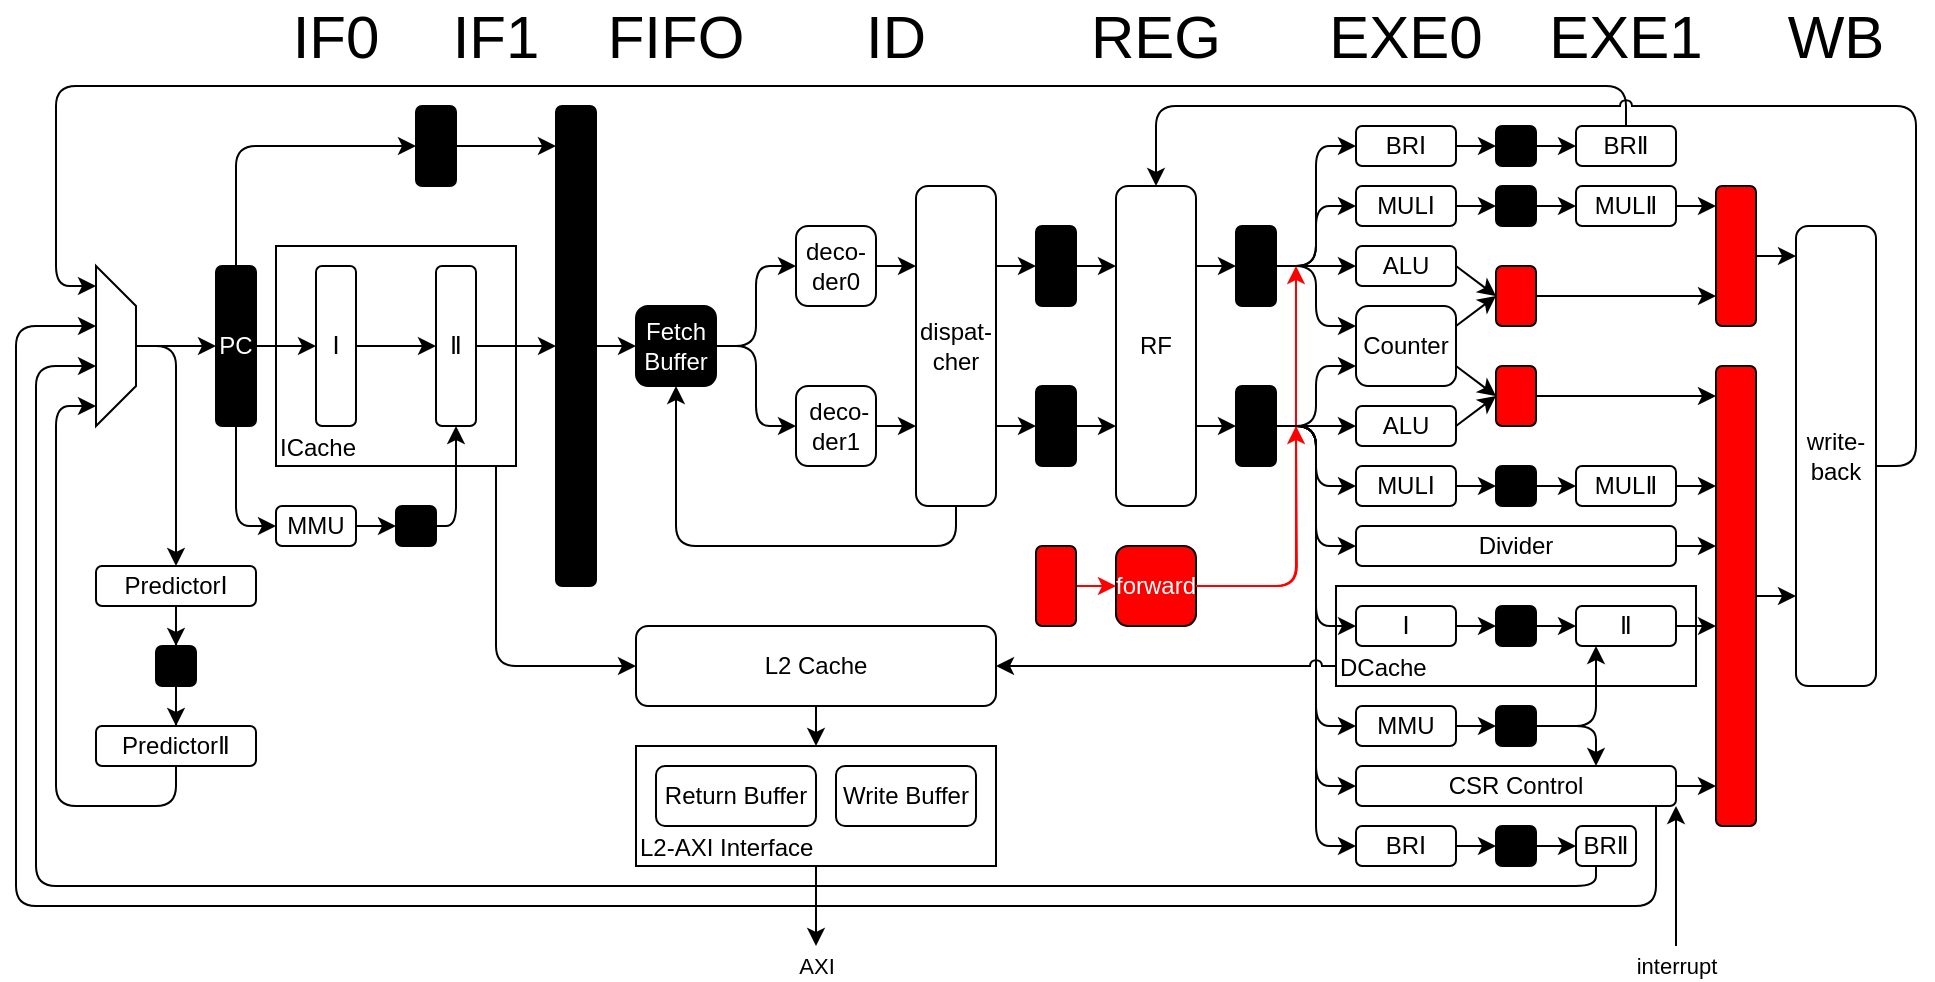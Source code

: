 <mxfile version="21.6.8" type="github">
  <diagram name="第 1 页" id="ULntmJ6luGdge8_btmcy">
    <mxGraphModel dx="928" dy="629" grid="1" gridSize="10" guides="0" tooltips="1" connect="1" arrows="1" fold="1" page="1" pageScale="1" pageWidth="1920" pageHeight="1200" math="0" shadow="0">
      <root>
        <mxCell id="0" />
        <mxCell id="1" parent="0" />
        <mxCell id="0Cq3oTAjbcM4r4e-5C2h-159" style="edgeStyle=orthogonalEdgeStyle;rounded=1;orthogonalLoop=1;jettySize=auto;html=1;" parent="1" source="0Cq3oTAjbcM4r4e-5C2h-2" target="0Cq3oTAjbcM4r4e-5C2h-145" edge="1">
          <mxGeometry relative="1" as="geometry">
            <Array as="points">
              <mxPoint x="460" y="480" />
            </Array>
          </mxGeometry>
        </mxCell>
        <mxCell id="_3nrdTTcNh43LgGqtyHo-53" style="edgeStyle=orthogonalEdgeStyle;rounded=1;orthogonalLoop=1;jettySize=auto;html=1;exitX=0.5;exitY=1;exitDx=0;exitDy=0;" parent="1" source="0Cq3oTAjbcM4r4e-5C2h-2" target="0Cq3oTAjbcM4r4e-5C2h-153" edge="1">
          <mxGeometry relative="1" as="geometry">
            <Array as="points">
              <mxPoint x="460" y="670" />
            </Array>
          </mxGeometry>
        </mxCell>
        <mxCell id="0Cq3oTAjbcM4r4e-5C2h-2" value="PC" style="rounded=1;whiteSpace=wrap;html=1;fillColor=#000000;fontColor=#FFFFFF;direction=east;glass=0;shadow=0;" parent="1" vertex="1">
          <mxGeometry x="450" y="540" width="20" height="80" as="geometry" />
        </mxCell>
        <mxCell id="0Cq3oTAjbcM4r4e-5C2h-5" value="ICache" style="rounded=0;whiteSpace=wrap;html=1;fillColor=none;fontColor=default;labelBackgroundColor=none;labelPosition=center;verticalLabelPosition=middle;align=left;verticalAlign=bottom;" parent="1" vertex="1">
          <mxGeometry x="480" y="530" width="120" height="110" as="geometry" />
        </mxCell>
        <mxCell id="0Cq3oTAjbcM4r4e-5C2h-20" value="" style="edgeStyle=orthogonalEdgeStyle;rounded=1;orthogonalLoop=1;jettySize=auto;html=1;" parent="1" source="0Cq3oTAjbcM4r4e-5C2h-17" target="0Cq3oTAjbcM4r4e-5C2h-19" edge="1">
          <mxGeometry relative="1" as="geometry" />
        </mxCell>
        <mxCell id="0Cq3oTAjbcM4r4e-5C2h-17" value="Ⅰ" style="whiteSpace=wrap;html=1;fillColor=default;fontColor=default;rounded=1;" parent="1" vertex="1">
          <mxGeometry x="500" y="540" width="20" height="80" as="geometry" />
        </mxCell>
        <mxCell id="0Cq3oTAjbcM4r4e-5C2h-23" value="" style="edgeStyle=orthogonalEdgeStyle;rounded=1;orthogonalLoop=1;jettySize=auto;html=1;" parent="1" source="0Cq3oTAjbcM4r4e-5C2h-19" target="0Cq3oTAjbcM4r4e-5C2h-22" edge="1">
          <mxGeometry relative="1" as="geometry" />
        </mxCell>
        <mxCell id="0Cq3oTAjbcM4r4e-5C2h-19" value="Ⅱ" style="whiteSpace=wrap;html=1;fillColor=default;fontColor=default;rounded=1;" parent="1" vertex="1">
          <mxGeometry x="560" y="540" width="20" height="80" as="geometry" />
        </mxCell>
        <mxCell id="0Cq3oTAjbcM4r4e-5C2h-25" value="" style="edgeStyle=orthogonalEdgeStyle;rounded=1;orthogonalLoop=1;jettySize=auto;html=1;" parent="1" source="0Cq3oTAjbcM4r4e-5C2h-22" target="0Cq3oTAjbcM4r4e-5C2h-24" edge="1">
          <mxGeometry relative="1" as="geometry" />
        </mxCell>
        <mxCell id="0Cq3oTAjbcM4r4e-5C2h-22" value="" style="whiteSpace=wrap;html=1;fillColor=#000000;fontColor=default;rounded=1;" parent="1" vertex="1">
          <mxGeometry x="620" y="460" width="20" height="240" as="geometry" />
        </mxCell>
        <mxCell id="0Cq3oTAjbcM4r4e-5C2h-32" style="edgeStyle=orthogonalEdgeStyle;rounded=1;orthogonalLoop=1;jettySize=auto;html=1;exitX=1;exitY=0.5;exitDx=0;exitDy=0;entryX=0;entryY=0.5;entryDx=0;entryDy=0;" parent="1" source="0Cq3oTAjbcM4r4e-5C2h-24" target="0Cq3oTAjbcM4r4e-5C2h-30" edge="1">
          <mxGeometry relative="1" as="geometry" />
        </mxCell>
        <mxCell id="0Cq3oTAjbcM4r4e-5C2h-33" style="edgeStyle=orthogonalEdgeStyle;rounded=1;orthogonalLoop=1;jettySize=auto;html=1;exitX=1;exitY=0.5;exitDx=0;exitDy=0;entryX=0;entryY=0.5;entryDx=0;entryDy=0;" parent="1" source="0Cq3oTAjbcM4r4e-5C2h-24" target="0Cq3oTAjbcM4r4e-5C2h-31" edge="1">
          <mxGeometry relative="1" as="geometry" />
        </mxCell>
        <mxCell id="0Cq3oTAjbcM4r4e-5C2h-24" value="Fetch&lt;br&gt;Buffer" style="whiteSpace=wrap;html=1;fillColor=#000000;rounded=1;fontColor=#FFFFFF;" parent="1" vertex="1">
          <mxGeometry x="660" y="560" width="40" height="40" as="geometry" />
        </mxCell>
        <mxCell id="0Cq3oTAjbcM4r4e-5C2h-41" value="" style="edgeStyle=orthogonalEdgeStyle;rounded=1;orthogonalLoop=1;jettySize=auto;html=1;entryX=0;entryY=0.25;entryDx=0;entryDy=0;" parent="1" source="0Cq3oTAjbcM4r4e-5C2h-30" target="0Cq3oTAjbcM4r4e-5C2h-35" edge="1">
          <mxGeometry relative="1" as="geometry" />
        </mxCell>
        <mxCell id="0Cq3oTAjbcM4r4e-5C2h-30" value="deco-&lt;br&gt;der0" style="rounded=1;whiteSpace=wrap;html=1;" parent="1" vertex="1">
          <mxGeometry x="740" y="520" width="40" height="40" as="geometry" />
        </mxCell>
        <mxCell id="0Cq3oTAjbcM4r4e-5C2h-42" style="edgeStyle=orthogonalEdgeStyle;rounded=1;orthogonalLoop=1;jettySize=auto;html=1;entryX=0;entryY=0.75;entryDx=0;entryDy=0;" parent="1" source="0Cq3oTAjbcM4r4e-5C2h-31" target="0Cq3oTAjbcM4r4e-5C2h-35" edge="1">
          <mxGeometry relative="1" as="geometry" />
        </mxCell>
        <mxCell id="0Cq3oTAjbcM4r4e-5C2h-31" value="&amp;nbsp;deco-&lt;br&gt;der1" style="rounded=1;whiteSpace=wrap;html=1;" parent="1" vertex="1">
          <mxGeometry x="740" y="600" width="40" height="40" as="geometry" />
        </mxCell>
        <mxCell id="0Cq3oTAjbcM4r4e-5C2h-51" style="edgeStyle=orthogonalEdgeStyle;rounded=1;orthogonalLoop=1;jettySize=auto;html=1;exitX=1;exitY=0.25;exitDx=0;exitDy=0;" parent="1" source="0Cq3oTAjbcM4r4e-5C2h-35" target="0Cq3oTAjbcM4r4e-5C2h-50" edge="1">
          <mxGeometry relative="1" as="geometry" />
        </mxCell>
        <mxCell id="0Cq3oTAjbcM4r4e-5C2h-53" style="edgeStyle=orthogonalEdgeStyle;rounded=1;orthogonalLoop=1;jettySize=auto;html=1;exitX=1;exitY=0.75;exitDx=0;exitDy=0;" parent="1" source="0Cq3oTAjbcM4r4e-5C2h-35" target="0Cq3oTAjbcM4r4e-5C2h-52" edge="1">
          <mxGeometry relative="1" as="geometry" />
        </mxCell>
        <mxCell id="0Cq3oTAjbcM4r4e-5C2h-182" style="edgeStyle=orthogonalEdgeStyle;rounded=1;orthogonalLoop=1;jettySize=auto;html=1;exitX=0.5;exitY=1;exitDx=0;exitDy=0;entryX=0.5;entryY=1;entryDx=0;entryDy=0;" parent="1" source="0Cq3oTAjbcM4r4e-5C2h-35" target="0Cq3oTAjbcM4r4e-5C2h-24" edge="1">
          <mxGeometry relative="1" as="geometry" />
        </mxCell>
        <mxCell id="0Cq3oTAjbcM4r4e-5C2h-35" value="dispat-&lt;br&gt;cher" style="whiteSpace=wrap;html=1;rounded=1;labelPosition=center;verticalLabelPosition=middle;align=center;verticalAlign=middle;" parent="1" vertex="1">
          <mxGeometry x="800" y="500" width="40" height="160" as="geometry" />
        </mxCell>
        <mxCell id="0Cq3oTAjbcM4r4e-5C2h-55" style="edgeStyle=orthogonalEdgeStyle;rounded=1;orthogonalLoop=1;jettySize=auto;html=1;exitX=1;exitY=0.5;exitDx=0;exitDy=0;entryX=0;entryY=0.25;entryDx=0;entryDy=0;" parent="1" source="0Cq3oTAjbcM4r4e-5C2h-50" target="0Cq3oTAjbcM4r4e-5C2h-54" edge="1">
          <mxGeometry relative="1" as="geometry" />
        </mxCell>
        <mxCell id="0Cq3oTAjbcM4r4e-5C2h-50" value="" style="whiteSpace=wrap;html=1;fillColor=#000000;fontColor=default;rounded=1;" parent="1" vertex="1">
          <mxGeometry x="860" y="520" width="20" height="40" as="geometry" />
        </mxCell>
        <mxCell id="0Cq3oTAjbcM4r4e-5C2h-56" style="edgeStyle=orthogonalEdgeStyle;rounded=1;orthogonalLoop=1;jettySize=auto;html=1;exitX=1;exitY=0.5;exitDx=0;exitDy=0;entryX=0;entryY=0.75;entryDx=0;entryDy=0;" parent="1" source="0Cq3oTAjbcM4r4e-5C2h-52" target="0Cq3oTAjbcM4r4e-5C2h-54" edge="1">
          <mxGeometry relative="1" as="geometry" />
        </mxCell>
        <mxCell id="0Cq3oTAjbcM4r4e-5C2h-52" value="" style="whiteSpace=wrap;html=1;fillColor=#000000;fontColor=default;rounded=1;" parent="1" vertex="1">
          <mxGeometry x="860" y="600" width="20" height="40" as="geometry" />
        </mxCell>
        <mxCell id="0Cq3oTAjbcM4r4e-5C2h-60" style="edgeStyle=orthogonalEdgeStyle;rounded=1;orthogonalLoop=1;jettySize=auto;html=1;exitX=1;exitY=0.75;exitDx=0;exitDy=0;" parent="1" source="0Cq3oTAjbcM4r4e-5C2h-54" target="0Cq3oTAjbcM4r4e-5C2h-59" edge="1">
          <mxGeometry relative="1" as="geometry">
            <Array as="points">
              <mxPoint x="960" y="620" />
              <mxPoint x="960" y="620" />
            </Array>
          </mxGeometry>
        </mxCell>
        <mxCell id="0Cq3oTAjbcM4r4e-5C2h-61" style="edgeStyle=orthogonalEdgeStyle;rounded=1;orthogonalLoop=1;jettySize=auto;html=1;exitX=1;exitY=0.25;exitDx=0;exitDy=0;" parent="1" source="0Cq3oTAjbcM4r4e-5C2h-54" target="0Cq3oTAjbcM4r4e-5C2h-58" edge="1">
          <mxGeometry relative="1" as="geometry">
            <Array as="points">
              <mxPoint x="970" y="540" />
              <mxPoint x="970" y="540" />
            </Array>
          </mxGeometry>
        </mxCell>
        <mxCell id="0Cq3oTAjbcM4r4e-5C2h-54" value="RF" style="rounded=1;whiteSpace=wrap;html=1;" parent="1" vertex="1">
          <mxGeometry x="900" y="500" width="40" height="160" as="geometry" />
        </mxCell>
        <mxCell id="0Cq3oTAjbcM4r4e-5C2h-63" style="edgeStyle=orthogonalEdgeStyle;rounded=1;orthogonalLoop=1;jettySize=auto;html=1;exitX=1;exitY=0.5;exitDx=0;exitDy=0;entryX=0;entryY=0.5;entryDx=0;entryDy=0;" parent="1" source="0Cq3oTAjbcM4r4e-5C2h-58" target="0Cq3oTAjbcM4r4e-5C2h-62" edge="1">
          <mxGeometry relative="1" as="geometry" />
        </mxCell>
        <mxCell id="0Cq3oTAjbcM4r4e-5C2h-65" style="edgeStyle=orthogonalEdgeStyle;rounded=1;orthogonalLoop=1;jettySize=auto;html=1;exitX=1;exitY=0.5;exitDx=0;exitDy=0;entryX=0;entryY=0.5;entryDx=0;entryDy=0;" parent="1" source="0Cq3oTAjbcM4r4e-5C2h-58" target="0Cq3oTAjbcM4r4e-5C2h-64" edge="1">
          <mxGeometry relative="1" as="geometry">
            <Array as="points">
              <mxPoint x="1000" y="540" />
              <mxPoint x="1000" y="480" />
            </Array>
          </mxGeometry>
        </mxCell>
        <mxCell id="0Cq3oTAjbcM4r4e-5C2h-71" style="edgeStyle=orthogonalEdgeStyle;rounded=1;orthogonalLoop=1;jettySize=auto;html=1;exitX=1;exitY=0.5;exitDx=0;exitDy=0;" parent="1" source="0Cq3oTAjbcM4r4e-5C2h-58" target="0Cq3oTAjbcM4r4e-5C2h-212" edge="1">
          <mxGeometry relative="1" as="geometry">
            <mxPoint x="1040" y="510" as="targetPoint" />
            <Array as="points">
              <mxPoint x="1000" y="540" />
              <mxPoint x="1000" y="510" />
            </Array>
          </mxGeometry>
        </mxCell>
        <mxCell id="0Cq3oTAjbcM4r4e-5C2h-114" style="edgeStyle=orthogonalEdgeStyle;rounded=1;orthogonalLoop=1;jettySize=auto;html=1;exitX=1;exitY=0.5;exitDx=0;exitDy=0;entryX=0;entryY=0.25;entryDx=0;entryDy=0;" parent="1" source="0Cq3oTAjbcM4r4e-5C2h-58" target="0Cq3oTAjbcM4r4e-5C2h-113" edge="1">
          <mxGeometry relative="1" as="geometry">
            <mxPoint x="1040.0" y="535" as="targetPoint" />
            <Array as="points">
              <mxPoint x="1000" y="540" />
              <mxPoint x="1000" y="570" />
            </Array>
          </mxGeometry>
        </mxCell>
        <mxCell id="0Cq3oTAjbcM4r4e-5C2h-58" value="" style="whiteSpace=wrap;html=1;fillColor=#000000;fontColor=default;rounded=1;" parent="1" vertex="1">
          <mxGeometry x="960" y="520" width="20" height="40" as="geometry" />
        </mxCell>
        <mxCell id="0Cq3oTAjbcM4r4e-5C2h-98" style="edgeStyle=orthogonalEdgeStyle;rounded=1;orthogonalLoop=1;jettySize=auto;html=1;exitX=1;exitY=0.5;exitDx=0;exitDy=0;entryX=0;entryY=0.5;entryDx=0;entryDy=0;" parent="1" source="0Cq3oTAjbcM4r4e-5C2h-59" target="0Cq3oTAjbcM4r4e-5C2h-96" edge="1">
          <mxGeometry relative="1" as="geometry" />
        </mxCell>
        <mxCell id="0Cq3oTAjbcM4r4e-5C2h-99" style="edgeStyle=orthogonalEdgeStyle;rounded=1;orthogonalLoop=1;jettySize=auto;html=1;exitX=1;exitY=0.5;exitDx=0;exitDy=0;entryX=0;entryY=0.5;entryDx=0;entryDy=0;" parent="1" source="0Cq3oTAjbcM4r4e-5C2h-59" target="0Cq3oTAjbcM4r4e-5C2h-92" edge="1">
          <mxGeometry relative="1" as="geometry">
            <Array as="points">
              <mxPoint x="1000" y="620" />
              <mxPoint x="1000" y="650" />
            </Array>
          </mxGeometry>
        </mxCell>
        <mxCell id="0Cq3oTAjbcM4r4e-5C2h-100" style="edgeStyle=orthogonalEdgeStyle;rounded=1;orthogonalLoop=1;jettySize=auto;html=1;exitX=1;exitY=0.5;exitDx=0;exitDy=0;entryX=0;entryY=0.5;entryDx=0;entryDy=0;" parent="1" source="0Cq3oTAjbcM4r4e-5C2h-59" target="0Cq3oTAjbcM4r4e-5C2h-93" edge="1">
          <mxGeometry relative="1" as="geometry">
            <Array as="points">
              <mxPoint x="1000" y="620" />
              <mxPoint x="1000" y="680" />
            </Array>
          </mxGeometry>
        </mxCell>
        <mxCell id="0Cq3oTAjbcM4r4e-5C2h-115" style="edgeStyle=orthogonalEdgeStyle;rounded=1;orthogonalLoop=1;jettySize=auto;html=1;exitX=1;exitY=0.5;exitDx=0;exitDy=0;entryX=0;entryY=0.75;entryDx=0;entryDy=0;" parent="1" source="0Cq3oTAjbcM4r4e-5C2h-59" target="0Cq3oTAjbcM4r4e-5C2h-113" edge="1">
          <mxGeometry relative="1" as="geometry">
            <Array as="points">
              <mxPoint x="1000" y="620" />
              <mxPoint x="1000" y="590" />
            </Array>
          </mxGeometry>
        </mxCell>
        <mxCell id="0Cq3oTAjbcM4r4e-5C2h-130" style="edgeStyle=orthogonalEdgeStyle;rounded=1;orthogonalLoop=1;jettySize=auto;html=1;exitX=1;exitY=0.5;exitDx=0;exitDy=0;entryX=0;entryY=0.5;entryDx=0;entryDy=0;" parent="1" source="0Cq3oTAjbcM4r4e-5C2h-59" target="0Cq3oTAjbcM4r4e-5C2h-86" edge="1">
          <mxGeometry relative="1" as="geometry">
            <Array as="points">
              <mxPoint x="1000" y="620" />
              <mxPoint x="1000" y="830" />
            </Array>
          </mxGeometry>
        </mxCell>
        <mxCell id="_3nrdTTcNh43LgGqtyHo-17" style="edgeStyle=orthogonalEdgeStyle;rounded=1;orthogonalLoop=1;jettySize=auto;html=1;exitX=1;exitY=0.5;exitDx=0;exitDy=0;" parent="1" source="0Cq3oTAjbcM4r4e-5C2h-59" target="0Cq3oTAjbcM4r4e-5C2h-131" edge="1">
          <mxGeometry relative="1" as="geometry">
            <mxPoint x="1090" y="750" as="targetPoint" />
            <Array as="points">
              <mxPoint x="1000" y="620" />
              <mxPoint x="1000" y="770" />
            </Array>
          </mxGeometry>
        </mxCell>
        <mxCell id="_3nrdTTcNh43LgGqtyHo-51" style="edgeStyle=orthogonalEdgeStyle;rounded=1;orthogonalLoop=1;jettySize=auto;html=1;exitX=1;exitY=0.5;exitDx=0;exitDy=0;" parent="1" source="0Cq3oTAjbcM4r4e-5C2h-59" target="0Cq3oTAjbcM4r4e-5C2h-160" edge="1">
          <mxGeometry relative="1" as="geometry">
            <Array as="points">
              <mxPoint x="1000" y="620" />
              <mxPoint x="1000" y="720" />
            </Array>
            <mxPoint x="1090" y="720.029" as="targetPoint" />
          </mxGeometry>
        </mxCell>
        <mxCell id="0Cq3oTAjbcM4r4e-5C2h-59" value="" style="whiteSpace=wrap;html=1;fillColor=#000000;fontColor=default;rounded=1;" parent="1" vertex="1">
          <mxGeometry x="960" y="600" width="20" height="40" as="geometry" />
        </mxCell>
        <mxCell id="0Cq3oTAjbcM4r4e-5C2h-190" style="rounded=1;orthogonalLoop=1;jettySize=auto;html=1;exitX=1;exitY=0.5;exitDx=0;exitDy=0;entryX=0;entryY=0.5;entryDx=0;entryDy=0;" parent="1" source="0Cq3oTAjbcM4r4e-5C2h-62" target="0Cq3oTAjbcM4r4e-5C2h-66" edge="1">
          <mxGeometry relative="1" as="geometry" />
        </mxCell>
        <mxCell id="0Cq3oTAjbcM4r4e-5C2h-62" value="ALU" style="rounded=1;whiteSpace=wrap;html=1;" parent="1" vertex="1">
          <mxGeometry x="1020" y="530" width="50" height="20" as="geometry" />
        </mxCell>
        <mxCell id="0Cq3oTAjbcM4r4e-5C2h-69" style="edgeStyle=orthogonalEdgeStyle;rounded=1;orthogonalLoop=1;jettySize=auto;html=1;exitX=1;exitY=0.5;exitDx=0;exitDy=0;" parent="1" source="0Cq3oTAjbcM4r4e-5C2h-64" target="0Cq3oTAjbcM4r4e-5C2h-68" edge="1">
          <mxGeometry relative="1" as="geometry" />
        </mxCell>
        <mxCell id="0Cq3oTAjbcM4r4e-5C2h-64" value="BRⅠ" style="rounded=1;whiteSpace=wrap;html=1;" parent="1" vertex="1">
          <mxGeometry x="1020" y="470" width="50" height="20" as="geometry" />
        </mxCell>
        <mxCell id="0Cq3oTAjbcM4r4e-5C2h-66" value="" style="whiteSpace=wrap;html=1;fillColor=#FF0000;fontColor=default;rounded=1;" parent="1" vertex="1">
          <mxGeometry x="1090" y="540" width="20" height="30" as="geometry" />
        </mxCell>
        <mxCell id="0Cq3oTAjbcM4r4e-5C2h-74" style="edgeStyle=orthogonalEdgeStyle;rounded=1;orthogonalLoop=1;jettySize=auto;html=1;exitX=1;exitY=0.5;exitDx=0;exitDy=0;" parent="1" source="0Cq3oTAjbcM4r4e-5C2h-68" target="0Cq3oTAjbcM4r4e-5C2h-73" edge="1">
          <mxGeometry relative="1" as="geometry" />
        </mxCell>
        <mxCell id="0Cq3oTAjbcM4r4e-5C2h-68" value="" style="whiteSpace=wrap;html=1;fillColor=#000000;fontColor=default;rounded=1;" parent="1" vertex="1">
          <mxGeometry x="1090" y="470" width="20" height="20" as="geometry" />
        </mxCell>
        <mxCell id="0Cq3oTAjbcM4r4e-5C2h-78" style="edgeStyle=orthogonalEdgeStyle;rounded=1;orthogonalLoop=1;jettySize=auto;html=1;" parent="1" source="0Cq3oTAjbcM4r4e-5C2h-73" edge="1">
          <mxGeometry relative="1" as="geometry">
            <mxPoint x="390" y="550" as="targetPoint" />
            <Array as="points">
              <mxPoint x="1155" y="450" />
              <mxPoint x="370" y="450" />
              <mxPoint x="370" y="550" />
            </Array>
          </mxGeometry>
        </mxCell>
        <mxCell id="0Cq3oTAjbcM4r4e-5C2h-73" value="BRⅡ" style="rounded=1;whiteSpace=wrap;html=1;" parent="1" vertex="1">
          <mxGeometry x="1130" y="470" width="50" height="20" as="geometry" />
        </mxCell>
        <mxCell id="mdaytTOa5BfeAPJhZaai-5" style="edgeStyle=orthogonalEdgeStyle;rounded=1;orthogonalLoop=1;jettySize=auto;html=1;exitX=1;exitY=0.5;exitDx=0;exitDy=0;" edge="1" parent="1" source="0Cq3oTAjbcM4r4e-5C2h-81" target="0Cq3oTAjbcM4r4e-5C2h-168">
          <mxGeometry relative="1" as="geometry">
            <Array as="points">
              <mxPoint x="1240" y="535" />
              <mxPoint x="1240" y="535" />
            </Array>
          </mxGeometry>
        </mxCell>
        <mxCell id="0Cq3oTAjbcM4r4e-5C2h-81" value="" style="whiteSpace=wrap;html=1;fillColor=#FF0000;fontColor=default;rounded=1;" parent="1" vertex="1">
          <mxGeometry x="1200" y="500" width="20" height="70" as="geometry" />
        </mxCell>
        <mxCell id="0Cq3oTAjbcM4r4e-5C2h-85" style="edgeStyle=orthogonalEdgeStyle;rounded=1;orthogonalLoop=1;jettySize=auto;html=1;exitX=1;exitY=0.5;exitDx=0;exitDy=0;" parent="1" source="0Cq3oTAjbcM4r4e-5C2h-86" target="0Cq3oTAjbcM4r4e-5C2h-88" edge="1">
          <mxGeometry relative="1" as="geometry" />
        </mxCell>
        <mxCell id="0Cq3oTAjbcM4r4e-5C2h-86" value="BRⅠ" style="rounded=1;whiteSpace=wrap;html=1;" parent="1" vertex="1">
          <mxGeometry x="1020" y="820" width="50" height="20" as="geometry" />
        </mxCell>
        <mxCell id="0Cq3oTAjbcM4r4e-5C2h-87" style="edgeStyle=orthogonalEdgeStyle;rounded=1;orthogonalLoop=1;jettySize=auto;html=1;exitX=1;exitY=0.5;exitDx=0;exitDy=0;" parent="1" source="0Cq3oTAjbcM4r4e-5C2h-88" target="0Cq3oTAjbcM4r4e-5C2h-89" edge="1">
          <mxGeometry relative="1" as="geometry" />
        </mxCell>
        <mxCell id="0Cq3oTAjbcM4r4e-5C2h-88" value="" style="whiteSpace=wrap;html=1;fillColor=#000000;fontColor=default;rounded=1;" parent="1" vertex="1">
          <mxGeometry x="1090" y="820" width="20" height="20" as="geometry" />
        </mxCell>
        <mxCell id="0Cq3oTAjbcM4r4e-5C2h-144" style="edgeStyle=orthogonalEdgeStyle;rounded=1;orthogonalLoop=1;jettySize=auto;html=1;" parent="1" source="0Cq3oTAjbcM4r4e-5C2h-89" edge="1">
          <mxGeometry relative="1" as="geometry">
            <mxPoint x="390" y="590" as="targetPoint" />
            <Array as="points">
              <mxPoint x="1140" y="850" />
              <mxPoint x="360" y="850" />
              <mxPoint x="360" y="590" />
            </Array>
          </mxGeometry>
        </mxCell>
        <mxCell id="0Cq3oTAjbcM4r4e-5C2h-89" value="BRⅡ" style="rounded=1;whiteSpace=wrap;html=1;" parent="1" vertex="1">
          <mxGeometry x="1130" y="820" width="30" height="20" as="geometry" />
        </mxCell>
        <mxCell id="0Cq3oTAjbcM4r4e-5C2h-106" style="edgeStyle=orthogonalEdgeStyle;rounded=1;orthogonalLoop=1;jettySize=auto;html=1;exitX=1;exitY=0.5;exitDx=0;exitDy=0;" parent="1" source="0Cq3oTAjbcM4r4e-5C2h-206" target="_3nrdTTcNh43LgGqtyHo-46" edge="1">
          <mxGeometry relative="1" as="geometry">
            <mxPoint x="1200" y="650" as="targetPoint" />
            <Array as="points">
              <mxPoint x="1200" y="650" />
              <mxPoint x="1200" y="650" />
            </Array>
          </mxGeometry>
        </mxCell>
        <mxCell id="0Cq3oTAjbcM4r4e-5C2h-92" value="MULⅠ" style="rounded=1;whiteSpace=wrap;html=1;" parent="1" vertex="1">
          <mxGeometry x="1020" y="640" width="50" height="20" as="geometry" />
        </mxCell>
        <mxCell id="0Cq3oTAjbcM4r4e-5C2h-109" style="edgeStyle=orthogonalEdgeStyle;rounded=1;orthogonalLoop=1;jettySize=auto;html=1;" parent="1" source="0Cq3oTAjbcM4r4e-5C2h-93" target="_3nrdTTcNh43LgGqtyHo-46" edge="1">
          <mxGeometry relative="1" as="geometry">
            <mxPoint x="1200" y="680" as="targetPoint" />
            <mxPoint x="1180" y="680" as="sourcePoint" />
            <Array as="points">
              <mxPoint x="1190" y="680" />
              <mxPoint x="1190" y="680" />
            </Array>
          </mxGeometry>
        </mxCell>
        <mxCell id="0Cq3oTAjbcM4r4e-5C2h-93" value="Divider" style="rounded=1;whiteSpace=wrap;html=1;" parent="1" vertex="1">
          <mxGeometry x="1020" y="670" width="160" height="20" as="geometry" />
        </mxCell>
        <mxCell id="0Cq3oTAjbcM4r4e-5C2h-181" style="edgeStyle=orthogonalEdgeStyle;rounded=1;orthogonalLoop=1;jettySize=auto;html=1;" parent="1" source="0Cq3oTAjbcM4r4e-5C2h-94" edge="1">
          <mxGeometry relative="1" as="geometry">
            <mxPoint x="390" y="570" as="targetPoint" />
            <mxPoint x="1250" y="860" as="sourcePoint" />
            <Array as="points">
              <mxPoint x="1170" y="860" />
              <mxPoint x="350" y="860" />
              <mxPoint x="350" y="570" />
            </Array>
          </mxGeometry>
        </mxCell>
        <mxCell id="_3nrdTTcNh43LgGqtyHo-22" style="edgeStyle=orthogonalEdgeStyle;rounded=1;orthogonalLoop=1;jettySize=auto;html=1;" parent="1" source="0Cq3oTAjbcM4r4e-5C2h-94" target="_3nrdTTcNh43LgGqtyHo-46" edge="1">
          <mxGeometry relative="1" as="geometry">
            <mxPoint x="1300" y="800" as="sourcePoint" />
            <Array as="points">
              <mxPoint x="1190" y="800" />
              <mxPoint x="1190" y="800" />
            </Array>
          </mxGeometry>
        </mxCell>
        <mxCell id="0Cq3oTAjbcM4r4e-5C2h-94" value="CSR Control" style="rounded=1;whiteSpace=wrap;html=1;" parent="1" vertex="1">
          <mxGeometry x="1020" y="790" width="160" height="20" as="geometry" />
        </mxCell>
        <mxCell id="0Cq3oTAjbcM4r4e-5C2h-188" style="rounded=1;orthogonalLoop=1;jettySize=auto;html=1;exitX=1;exitY=0.5;exitDx=0;exitDy=0;entryX=0;entryY=0.5;entryDx=0;entryDy=0;" parent="1" source="0Cq3oTAjbcM4r4e-5C2h-96" target="0Cq3oTAjbcM4r4e-5C2h-97" edge="1">
          <mxGeometry relative="1" as="geometry">
            <mxPoint x="1096.76" y="620.7" as="targetPoint" />
          </mxGeometry>
        </mxCell>
        <mxCell id="0Cq3oTAjbcM4r4e-5C2h-96" value="ALU" style="rounded=1;whiteSpace=wrap;html=1;" parent="1" vertex="1">
          <mxGeometry x="1020" y="610" width="50" height="20" as="geometry" />
        </mxCell>
        <mxCell id="0Cq3oTAjbcM4r4e-5C2h-97" value="" style="whiteSpace=wrap;html=1;fillColor=#FF0000;fontColor=default;rounded=1;" parent="1" vertex="1">
          <mxGeometry x="1090" y="590" width="20" height="30" as="geometry" />
        </mxCell>
        <mxCell id="0Cq3oTAjbcM4r4e-5C2h-187" style="rounded=1;orthogonalLoop=1;jettySize=auto;html=1;exitX=1;exitY=0.75;exitDx=0;exitDy=0;entryX=0;entryY=0.5;entryDx=0;entryDy=0;" parent="1" source="0Cq3oTAjbcM4r4e-5C2h-113" target="0Cq3oTAjbcM4r4e-5C2h-97" edge="1">
          <mxGeometry relative="1" as="geometry">
            <mxPoint x="1100" y="637.5" as="targetPoint" />
          </mxGeometry>
        </mxCell>
        <mxCell id="0Cq3oTAjbcM4r4e-5C2h-191" style="rounded=1;orthogonalLoop=1;jettySize=auto;html=1;exitX=1;exitY=0.25;exitDx=0;exitDy=0;entryX=0;entryY=0.5;entryDx=0;entryDy=0;" parent="1" source="0Cq3oTAjbcM4r4e-5C2h-113" target="0Cq3oTAjbcM4r4e-5C2h-66" edge="1">
          <mxGeometry relative="1" as="geometry" />
        </mxCell>
        <mxCell id="0Cq3oTAjbcM4r4e-5C2h-113" value="Counter" style="rounded=1;whiteSpace=wrap;html=1;" parent="1" vertex="1">
          <mxGeometry x="1020" y="560" width="50" height="40" as="geometry" />
        </mxCell>
        <mxCell id="0Cq3oTAjbcM4r4e-5C2h-128" value="DCache" style="rounded=0;whiteSpace=wrap;html=1;labelPosition=center;verticalLabelPosition=middle;align=left;verticalAlign=bottom;fillColor=none;glass=0;" parent="1" vertex="1">
          <mxGeometry x="1010" y="700" width="180" height="50" as="geometry" />
        </mxCell>
        <mxCell id="_3nrdTTcNh43LgGqtyHo-11" style="edgeStyle=orthogonalEdgeStyle;rounded=1;orthogonalLoop=1;jettySize=auto;html=1;" parent="1" source="_3nrdTTcNh43LgGqtyHo-31" target="0Cq3oTAjbcM4r4e-5C2h-161" edge="1">
          <mxGeometry relative="1" as="geometry">
            <mxPoint x="1240" y="770.034" as="sourcePoint" />
            <Array as="points">
              <mxPoint x="1140" y="770" />
            </Array>
          </mxGeometry>
        </mxCell>
        <mxCell id="_3nrdTTcNh43LgGqtyHo-23" style="edgeStyle=orthogonalEdgeStyle;rounded=1;orthogonalLoop=1;jettySize=auto;html=1;" parent="1" source="_3nrdTTcNh43LgGqtyHo-31" target="0Cq3oTAjbcM4r4e-5C2h-94" edge="1">
          <mxGeometry relative="1" as="geometry">
            <mxPoint x="1240" y="770" as="sourcePoint" />
            <mxPoint x="1270" y="790" as="targetPoint" />
            <Array as="points">
              <mxPoint x="1140" y="770" />
            </Array>
          </mxGeometry>
        </mxCell>
        <mxCell id="0Cq3oTAjbcM4r4e-5C2h-131" value="MMU" style="rounded=1;whiteSpace=wrap;html=1;" parent="1" vertex="1">
          <mxGeometry x="1020" y="760" width="50" height="20" as="geometry" />
        </mxCell>
        <mxCell id="0Cq3oTAjbcM4r4e-5C2h-146" style="edgeStyle=orthogonalEdgeStyle;rounded=1;orthogonalLoop=1;jettySize=auto;html=1;exitX=1;exitY=0.5;exitDx=0;exitDy=0;" parent="1" source="0Cq3oTAjbcM4r4e-5C2h-145" edge="1">
          <mxGeometry relative="1" as="geometry">
            <mxPoint x="620" y="480" as="targetPoint" />
          </mxGeometry>
        </mxCell>
        <mxCell id="0Cq3oTAjbcM4r4e-5C2h-145" value="" style="rounded=1;whiteSpace=wrap;html=1;fillColor=#000000;" parent="1" vertex="1">
          <mxGeometry x="550" y="460" width="20" height="40" as="geometry" />
        </mxCell>
        <mxCell id="0Cq3oTAjbcM4r4e-5C2h-155" style="edgeStyle=orthogonalEdgeStyle;rounded=1;orthogonalLoop=1;jettySize=auto;html=1;entryX=0;entryY=0.5;entryDx=0;entryDy=0;" parent="1" source="0Cq3oTAjbcM4r4e-5C2h-2" target="0Cq3oTAjbcM4r4e-5C2h-17" edge="1">
          <mxGeometry relative="1" as="geometry">
            <Array as="points">
              <mxPoint x="460" y="580" />
            </Array>
          </mxGeometry>
        </mxCell>
        <mxCell id="_3nrdTTcNh43LgGqtyHo-54" style="edgeStyle=orthogonalEdgeStyle;rounded=1;orthogonalLoop=1;jettySize=auto;html=1;exitX=1;exitY=0.5;exitDx=0;exitDy=0;" parent="1" source="mdaytTOa5BfeAPJhZaai-3" target="0Cq3oTAjbcM4r4e-5C2h-19" edge="1">
          <mxGeometry relative="1" as="geometry">
            <Array as="points">
              <mxPoint x="570" y="670" />
            </Array>
          </mxGeometry>
        </mxCell>
        <mxCell id="0Cq3oTAjbcM4r4e-5C2h-153" value="MMU" style="rounded=1;whiteSpace=wrap;html=1;" parent="1" vertex="1">
          <mxGeometry x="480" y="660" width="40" height="20" as="geometry" />
        </mxCell>
        <mxCell id="0Cq3oTAjbcM4r4e-5C2h-163" style="edgeStyle=orthogonalEdgeStyle;rounded=1;orthogonalLoop=1;jettySize=auto;html=1;exitX=1;exitY=0.5;exitDx=0;exitDy=0;entryX=0;entryY=0.5;entryDx=0;entryDy=0;" parent="1" source="_3nrdTTcNh43LgGqtyHo-55" target="0Cq3oTAjbcM4r4e-5C2h-161" edge="1">
          <mxGeometry relative="1" as="geometry" />
        </mxCell>
        <mxCell id="0Cq3oTAjbcM4r4e-5C2h-160" value="Ⅰ" style="rounded=1;whiteSpace=wrap;html=1;" parent="1" vertex="1">
          <mxGeometry x="1020" y="710" width="50" height="20" as="geometry" />
        </mxCell>
        <mxCell id="0Cq3oTAjbcM4r4e-5C2h-162" value="" style="edgeStyle=orthogonalEdgeStyle;rounded=1;orthogonalLoop=1;jettySize=auto;html=1;" parent="1" source="0Cq3oTAjbcM4r4e-5C2h-161" target="_3nrdTTcNh43LgGqtyHo-46" edge="1">
          <mxGeometry relative="1" as="geometry">
            <mxPoint x="1300" y="740" as="targetPoint" />
            <Array as="points">
              <mxPoint x="1210" y="725" />
            </Array>
          </mxGeometry>
        </mxCell>
        <mxCell id="0Cq3oTAjbcM4r4e-5C2h-238" style="edgeStyle=orthogonalEdgeStyle;rounded=1;orthogonalLoop=1;jettySize=auto;html=1;jumpStyle=arc;" parent="1" source="0Cq3oTAjbcM4r4e-5C2h-128" target="0Cq3oTAjbcM4r4e-5C2h-235" edge="1">
          <mxGeometry relative="1" as="geometry">
            <Array as="points">
              <mxPoint x="1000" y="740" />
              <mxPoint x="1000" y="740" />
            </Array>
          </mxGeometry>
        </mxCell>
        <mxCell id="0Cq3oTAjbcM4r4e-5C2h-161" value="Ⅱ" style="rounded=1;whiteSpace=wrap;html=1;" parent="1" vertex="1">
          <mxGeometry x="1130" y="710" width="50" height="20" as="geometry" />
        </mxCell>
        <mxCell id="0Cq3oTAjbcM4r4e-5C2h-171" style="edgeStyle=orthogonalEdgeStyle;rounded=1;orthogonalLoop=1;jettySize=auto;html=1;jumpStyle=arc;" parent="1" source="0Cq3oTAjbcM4r4e-5C2h-168" target="0Cq3oTAjbcM4r4e-5C2h-54" edge="1">
          <mxGeometry relative="1" as="geometry">
            <Array as="points">
              <mxPoint x="1300" y="640" />
              <mxPoint x="1300" y="460" />
              <mxPoint x="920" y="460" />
            </Array>
          </mxGeometry>
        </mxCell>
        <mxCell id="0Cq3oTAjbcM4r4e-5C2h-168" value="write-&lt;br&gt;back" style="rounded=1;whiteSpace=wrap;html=1;" parent="1" vertex="1">
          <mxGeometry x="1240" y="520" width="40" height="230" as="geometry" />
        </mxCell>
        <mxCell id="0Cq3oTAjbcM4r4e-5C2h-193" value="interrupt" style="endArrow=classic;html=1;rounded=1;" parent="1" edge="1">
          <mxGeometry x="-1" y="-10" width="50" height="50" relative="1" as="geometry">
            <mxPoint x="1180" y="880" as="sourcePoint" />
            <mxPoint x="1180" y="810" as="targetPoint" />
            <mxPoint x="-10" y="10" as="offset" />
          </mxGeometry>
        </mxCell>
        <mxCell id="_3nrdTTcNh43LgGqtyHo-61" style="edgeStyle=orthogonalEdgeStyle;rounded=0;orthogonalLoop=1;jettySize=auto;html=1;exitX=0.5;exitY=1;exitDx=0;exitDy=0;" parent="1" source="0Cq3oTAjbcM4r4e-5C2h-194" target="_3nrdTTcNh43LgGqtyHo-59" edge="1">
          <mxGeometry relative="1" as="geometry" />
        </mxCell>
        <mxCell id="0Cq3oTAjbcM4r4e-5C2h-194" value="PredictorⅠ" style="rounded=1;whiteSpace=wrap;html=1;" parent="1" vertex="1">
          <mxGeometry x="390" y="690" width="80" height="20" as="geometry" />
        </mxCell>
        <mxCell id="0Cq3oTAjbcM4r4e-5C2h-199" style="edgeStyle=orthogonalEdgeStyle;rounded=1;orthogonalLoop=1;jettySize=auto;html=1;exitX=0.5;exitY=0;exitDx=0;exitDy=0;entryX=0;entryY=0.5;entryDx=0;entryDy=0;" parent="1" source="0Cq3oTAjbcM4r4e-5C2h-198" target="0Cq3oTAjbcM4r4e-5C2h-2" edge="1">
          <mxGeometry relative="1" as="geometry" />
        </mxCell>
        <mxCell id="0Cq3oTAjbcM4r4e-5C2h-200" style="edgeStyle=orthogonalEdgeStyle;rounded=1;orthogonalLoop=1;jettySize=auto;html=1;exitX=0.5;exitY=0;exitDx=0;exitDy=0;entryX=0.5;entryY=0;entryDx=0;entryDy=0;" parent="1" source="0Cq3oTAjbcM4r4e-5C2h-198" target="0Cq3oTAjbcM4r4e-5C2h-194" edge="1">
          <mxGeometry relative="1" as="geometry" />
        </mxCell>
        <mxCell id="0Cq3oTAjbcM4r4e-5C2h-198" value="" style="shape=trapezoid;perimeter=trapezoidPerimeter;whiteSpace=wrap;html=1;fixedSize=1;rotation=90;rounded=0;" parent="1" vertex="1">
          <mxGeometry x="360" y="570" width="80" height="20" as="geometry" />
        </mxCell>
        <mxCell id="0Cq3oTAjbcM4r4e-5C2h-210" value="" style="edgeStyle=orthogonalEdgeStyle;rounded=1;orthogonalLoop=1;jettySize=auto;html=1;exitX=1;exitY=0.5;exitDx=0;exitDy=0;" parent="1" source="0Cq3oTAjbcM4r4e-5C2h-92" target="0Cq3oTAjbcM4r4e-5C2h-209" edge="1">
          <mxGeometry relative="1" as="geometry">
            <mxPoint x="1220" y="650" as="targetPoint" />
            <mxPoint x="1060" y="650" as="sourcePoint" />
          </mxGeometry>
        </mxCell>
        <mxCell id="0Cq3oTAjbcM4r4e-5C2h-209" value="" style="whiteSpace=wrap;html=1;fillColor=#000000;fontColor=default;rounded=1;" parent="1" vertex="1">
          <mxGeometry x="1090" y="640" width="20" height="20" as="geometry" />
        </mxCell>
        <mxCell id="0Cq3oTAjbcM4r4e-5C2h-211" value="" style="edgeStyle=orthogonalEdgeStyle;rounded=1;orthogonalLoop=1;jettySize=auto;html=1;exitX=1;exitY=0.5;exitDx=0;exitDy=0;" parent="1" source="0Cq3oTAjbcM4r4e-5C2h-209" target="0Cq3oTAjbcM4r4e-5C2h-206" edge="1">
          <mxGeometry relative="1" as="geometry">
            <mxPoint x="1210" y="650" as="targetPoint" />
            <mxPoint x="1090" y="650" as="sourcePoint" />
          </mxGeometry>
        </mxCell>
        <mxCell id="0Cq3oTAjbcM4r4e-5C2h-206" value="MULⅡ" style="rounded=1;whiteSpace=wrap;html=1;" parent="1" vertex="1">
          <mxGeometry x="1130" y="640" width="50" height="20" as="geometry" />
        </mxCell>
        <mxCell id="0Cq3oTAjbcM4r4e-5C2h-212" value="MULⅠ" style="rounded=1;whiteSpace=wrap;html=1;" parent="1" vertex="1">
          <mxGeometry x="1020" y="500" width="50" height="20" as="geometry" />
        </mxCell>
        <mxCell id="0Cq3oTAjbcM4r4e-5C2h-213" value="" style="edgeStyle=orthogonalEdgeStyle;rounded=1;orthogonalLoop=1;jettySize=auto;html=1;exitX=1;exitY=0.5;exitDx=0;exitDy=0;" parent="1" source="0Cq3oTAjbcM4r4e-5C2h-212" target="0Cq3oTAjbcM4r4e-5C2h-214" edge="1">
          <mxGeometry relative="1" as="geometry">
            <mxPoint x="1220" y="510" as="targetPoint" />
            <mxPoint x="1060" y="510" as="sourcePoint" />
          </mxGeometry>
        </mxCell>
        <mxCell id="0Cq3oTAjbcM4r4e-5C2h-214" value="" style="whiteSpace=wrap;html=1;fillColor=#000000;fontColor=default;rounded=1;" parent="1" vertex="1">
          <mxGeometry x="1090" y="500" width="20" height="20" as="geometry" />
        </mxCell>
        <mxCell id="0Cq3oTAjbcM4r4e-5C2h-215" value="" style="edgeStyle=orthogonalEdgeStyle;rounded=1;orthogonalLoop=1;jettySize=auto;html=1;exitX=1;exitY=0.5;exitDx=0;exitDy=0;" parent="1" source="0Cq3oTAjbcM4r4e-5C2h-214" target="0Cq3oTAjbcM4r4e-5C2h-216" edge="1">
          <mxGeometry relative="1" as="geometry">
            <mxPoint x="1210" y="510" as="targetPoint" />
            <mxPoint x="1090" y="510" as="sourcePoint" />
          </mxGeometry>
        </mxCell>
        <mxCell id="_3nrdTTcNh43LgGqtyHo-28" style="edgeStyle=orthogonalEdgeStyle;rounded=0;orthogonalLoop=1;jettySize=auto;html=1;exitX=1;exitY=0.5;exitDx=0;exitDy=0;" parent="1" source="0Cq3oTAjbcM4r4e-5C2h-216" target="0Cq3oTAjbcM4r4e-5C2h-81" edge="1">
          <mxGeometry relative="1" as="geometry">
            <mxPoint x="1200" y="510" as="targetPoint" />
            <Array as="points">
              <mxPoint x="1190" y="510" />
              <mxPoint x="1190" y="510" />
            </Array>
          </mxGeometry>
        </mxCell>
        <mxCell id="0Cq3oTAjbcM4r4e-5C2h-216" value="MULⅡ" style="rounded=1;whiteSpace=wrap;html=1;" parent="1" vertex="1">
          <mxGeometry x="1130" y="500" width="50" height="20" as="geometry" />
        </mxCell>
        <mxCell id="0Cq3oTAjbcM4r4e-5C2h-230" style="edgeStyle=orthogonalEdgeStyle;rounded=1;orthogonalLoop=1;jettySize=auto;html=1;exitX=1;exitY=0.5;exitDx=0;exitDy=0;strokeColor=#FF0000;jumpStyle=arc;" parent="1" source="0Cq3oTAjbcM4r4e-5C2h-225" edge="1">
          <mxGeometry relative="1" as="geometry">
            <mxPoint x="990" y="620" as="targetPoint" />
          </mxGeometry>
        </mxCell>
        <mxCell id="0Cq3oTAjbcM4r4e-5C2h-225" value="forward" style="rounded=1;whiteSpace=wrap;html=1;strokeColor=#000000;fontColor=#FFFFFF;fillColor=#FF0000;" parent="1" vertex="1">
          <mxGeometry x="900" y="680" width="40" height="40" as="geometry" />
        </mxCell>
        <mxCell id="0Cq3oTAjbcM4r4e-5C2h-234" value="" style="edgeStyle=orthogonalEdgeStyle;rounded=1;orthogonalLoop=1;jettySize=auto;html=1;strokeColor=#FF0000;" parent="1" source="0Cq3oTAjbcM4r4e-5C2h-233" target="0Cq3oTAjbcM4r4e-5C2h-225" edge="1">
          <mxGeometry relative="1" as="geometry" />
        </mxCell>
        <mxCell id="0Cq3oTAjbcM4r4e-5C2h-233" value="" style="rounded=1;whiteSpace=wrap;html=1;fillColor=#FF0000;" parent="1" vertex="1">
          <mxGeometry x="860" y="680" width="20" height="40" as="geometry" />
        </mxCell>
        <mxCell id="0Cq3oTAjbcM4r4e-5C2h-239" value="AXI" style="edgeStyle=orthogonalEdgeStyle;rounded=1;orthogonalLoop=1;jettySize=auto;html=1;exitX=0.5;exitY=1;exitDx=0;exitDy=0;" parent="1" source="i_hMoziVVCYNKfSZsOOw-1" edge="1">
          <mxGeometry x="1" y="10" relative="1" as="geometry">
            <mxPoint x="750" y="880" as="targetPoint" />
            <mxPoint x="-10" y="10" as="offset" />
          </mxGeometry>
        </mxCell>
        <mxCell id="0Cq3oTAjbcM4r4e-5C2h-235" value="L2 Cache" style="rounded=1;whiteSpace=wrap;html=1;labelPosition=center;verticalLabelPosition=middle;align=center;verticalAlign=middle;" parent="1" vertex="1">
          <mxGeometry x="660" y="720" width="180" height="40" as="geometry" />
        </mxCell>
        <mxCell id="0Cq3oTAjbcM4r4e-5C2h-236" style="edgeStyle=orthogonalEdgeStyle;rounded=1;orthogonalLoop=1;jettySize=auto;html=1;entryX=0;entryY=0.5;entryDx=0;entryDy=0;jumpStyle=arc;" parent="1" source="0Cq3oTAjbcM4r4e-5C2h-5" target="0Cq3oTAjbcM4r4e-5C2h-235" edge="1">
          <mxGeometry relative="1" as="geometry">
            <Array as="points">
              <mxPoint x="590" y="740" />
            </Array>
          </mxGeometry>
        </mxCell>
        <mxCell id="0Cq3oTAjbcM4r4e-5C2h-231" style="edgeStyle=orthogonalEdgeStyle;rounded=1;orthogonalLoop=1;jettySize=auto;html=1;strokeColor=#FF0000;jumpStyle=none;" parent="1" source="0Cq3oTAjbcM4r4e-5C2h-225" edge="1">
          <mxGeometry relative="1" as="geometry">
            <mxPoint x="990" y="540" as="targetPoint" />
            <mxPoint x="940" y="700.029" as="sourcePoint" />
            <Array as="points">
              <mxPoint x="990" y="700" />
            </Array>
          </mxGeometry>
        </mxCell>
        <mxCell id="eLM_ubHyNbEYYoS4TAAP-4" value="IF0" style="text;html=1;strokeColor=none;fillColor=none;align=center;verticalAlign=middle;whiteSpace=wrap;rounded=0;strokeWidth=1;fontSize=30;" parent="1" vertex="1">
          <mxGeometry x="480" y="410" width="60" height="30" as="geometry" />
        </mxCell>
        <mxCell id="eLM_ubHyNbEYYoS4TAAP-5" value="IF1" style="text;html=1;strokeColor=none;fillColor=none;align=center;verticalAlign=middle;whiteSpace=wrap;rounded=0;strokeWidth=1;fontSize=30;" parent="1" vertex="1">
          <mxGeometry x="560" y="410" width="60" height="30" as="geometry" />
        </mxCell>
        <mxCell id="eLM_ubHyNbEYYoS4TAAP-6" value="FIFO" style="text;html=1;strokeColor=none;fillColor=none;align=center;verticalAlign=middle;whiteSpace=wrap;rounded=0;strokeWidth=1;fontSize=30;" parent="1" vertex="1">
          <mxGeometry x="650" y="410" width="60" height="30" as="geometry" />
        </mxCell>
        <mxCell id="eLM_ubHyNbEYYoS4TAAP-7" value="ID" style="text;html=1;strokeColor=none;fillColor=none;align=center;verticalAlign=middle;whiteSpace=wrap;rounded=0;strokeWidth=1;fontSize=30;" parent="1" vertex="1">
          <mxGeometry x="760" y="410" width="60" height="30" as="geometry" />
        </mxCell>
        <mxCell id="eLM_ubHyNbEYYoS4TAAP-8" value="REG" style="text;html=1;strokeColor=none;fillColor=none;align=center;verticalAlign=middle;whiteSpace=wrap;rounded=0;strokeWidth=1;fontSize=30;" parent="1" vertex="1">
          <mxGeometry x="890" y="410" width="60" height="30" as="geometry" />
        </mxCell>
        <mxCell id="eLM_ubHyNbEYYoS4TAAP-9" value="EXE0" style="text;html=1;strokeColor=none;fillColor=none;align=center;verticalAlign=middle;whiteSpace=wrap;rounded=0;strokeWidth=1;fontSize=30;" parent="1" vertex="1">
          <mxGeometry x="1010" y="410" width="70" height="30" as="geometry" />
        </mxCell>
        <mxCell id="eLM_ubHyNbEYYoS4TAAP-10" value="EXE1" style="text;html=1;strokeColor=none;fillColor=none;align=center;verticalAlign=middle;whiteSpace=wrap;rounded=0;strokeWidth=1;fontSize=30;" parent="1" vertex="1">
          <mxGeometry x="1120" y="410" width="70" height="30" as="geometry" />
        </mxCell>
        <mxCell id="i_hMoziVVCYNKfSZsOOw-2" value="" style="edgeStyle=orthogonalEdgeStyle;rounded=1;orthogonalLoop=1;jettySize=auto;html=1;" parent="1" source="0Cq3oTAjbcM4r4e-5C2h-235" target="i_hMoziVVCYNKfSZsOOw-1" edge="1">
          <mxGeometry x="1" y="10" relative="1" as="geometry">
            <mxPoint x="749.857" y="920" as="targetPoint" />
            <mxPoint x="-10" y="10" as="offset" />
            <mxPoint x="750" y="770" as="sourcePoint" />
          </mxGeometry>
        </mxCell>
        <mxCell id="i_hMoziVVCYNKfSZsOOw-1" value="L2-AXI Interface" style="rounded=0;whiteSpace=wrap;html=1;align=left;verticalAlign=bottom;" parent="1" vertex="1">
          <mxGeometry x="660" y="780" width="180" height="60" as="geometry" />
        </mxCell>
        <mxCell id="i_hMoziVVCYNKfSZsOOw-3" value="Write Buffer" style="rounded=1;whiteSpace=wrap;html=1;" parent="1" vertex="1">
          <mxGeometry x="760" y="790" width="70" height="30" as="geometry" />
        </mxCell>
        <mxCell id="i_hMoziVVCYNKfSZsOOw-8" value="Return Buffer" style="rounded=1;whiteSpace=wrap;html=1;" parent="1" vertex="1">
          <mxGeometry x="670" y="790" width="80" height="30" as="geometry" />
        </mxCell>
        <mxCell id="_3nrdTTcNh43LgGqtyHo-7" value="" style="edgeStyle=orthogonalEdgeStyle;rounded=1;orthogonalLoop=1;jettySize=auto;html=1;exitX=1;exitY=0.5;exitDx=0;exitDy=0;" parent="1" source="0Cq3oTAjbcM4r4e-5C2h-66" target="0Cq3oTAjbcM4r4e-5C2h-81" edge="1">
          <mxGeometry relative="1" as="geometry">
            <mxPoint x="1200" y="555" as="targetPoint" />
            <Array as="points">
              <mxPoint x="1180" y="555" />
              <mxPoint x="1180" y="555" />
            </Array>
            <mxPoint x="1110" y="555" as="sourcePoint" />
          </mxGeometry>
        </mxCell>
        <mxCell id="_3nrdTTcNh43LgGqtyHo-10" value="" style="edgeStyle=orthogonalEdgeStyle;rounded=1;orthogonalLoop=1;jettySize=auto;html=1;exitX=1;exitY=0.5;exitDx=0;exitDy=0;" parent="1" source="0Cq3oTAjbcM4r4e-5C2h-97" target="_3nrdTTcNh43LgGqtyHo-46" edge="1">
          <mxGeometry relative="1" as="geometry">
            <mxPoint x="1200" y="605" as="targetPoint" />
            <Array as="points">
              <mxPoint x="1180" y="605" />
              <mxPoint x="1180" y="605" />
            </Array>
            <mxPoint x="1110" y="605" as="sourcePoint" />
          </mxGeometry>
        </mxCell>
        <mxCell id="_3nrdTTcNh43LgGqtyHo-32" value="" style="edgeStyle=orthogonalEdgeStyle;rounded=1;orthogonalLoop=1;jettySize=auto;html=1;" parent="1" source="0Cq3oTAjbcM4r4e-5C2h-131" target="_3nrdTTcNh43LgGqtyHo-31" edge="1">
          <mxGeometry relative="1" as="geometry">
            <mxPoint x="1180" y="770" as="sourcePoint" />
            <mxPoint x="1260" y="790" as="targetPoint" />
            <Array as="points" />
          </mxGeometry>
        </mxCell>
        <mxCell id="_3nrdTTcNh43LgGqtyHo-31" value="" style="whiteSpace=wrap;html=1;fillColor=#000000;fontColor=default;rounded=1;" parent="1" vertex="1">
          <mxGeometry x="1090" y="760" width="20" height="20" as="geometry" />
        </mxCell>
        <mxCell id="_3nrdTTcNh43LgGqtyHo-40" value="" style="edgeStyle=orthogonalEdgeStyle;rounded=1;orthogonalLoop=1;jettySize=auto;html=1;exitX=1;exitY=0.5;exitDx=0;exitDy=0;" parent="1" source="0Cq3oTAjbcM4r4e-5C2h-59" target="0Cq3oTAjbcM4r4e-5C2h-94" edge="1">
          <mxGeometry relative="1" as="geometry">
            <Array as="points">
              <mxPoint x="1000" y="620" />
              <mxPoint x="1000" y="800" />
            </Array>
            <mxPoint x="980" y="620" as="sourcePoint" />
            <mxPoint x="1090" y="800.029" as="targetPoint" />
          </mxGeometry>
        </mxCell>
        <mxCell id="mdaytTOa5BfeAPJhZaai-6" value="" style="edgeStyle=orthogonalEdgeStyle;rounded=0;orthogonalLoop=1;jettySize=auto;html=1;" edge="1" parent="1" source="_3nrdTTcNh43LgGqtyHo-46" target="0Cq3oTAjbcM4r4e-5C2h-168">
          <mxGeometry relative="1" as="geometry">
            <Array as="points">
              <mxPoint x="1240" y="705" />
              <mxPoint x="1240" y="705" />
            </Array>
          </mxGeometry>
        </mxCell>
        <mxCell id="_3nrdTTcNh43LgGqtyHo-46" value="" style="whiteSpace=wrap;html=1;fillColor=#FF0000;fontColor=default;rounded=1;" parent="1" vertex="1">
          <mxGeometry x="1200" y="590" width="20" height="230" as="geometry" />
        </mxCell>
        <mxCell id="_3nrdTTcNh43LgGqtyHo-56" value="" style="edgeStyle=orthogonalEdgeStyle;rounded=1;orthogonalLoop=1;jettySize=auto;html=1;exitX=1;exitY=0.5;exitDx=0;exitDy=0;entryX=0;entryY=0.5;entryDx=0;entryDy=0;" parent="1" source="0Cq3oTAjbcM4r4e-5C2h-160" target="_3nrdTTcNh43LgGqtyHo-55" edge="1">
          <mxGeometry relative="1" as="geometry">
            <mxPoint x="1070" y="720" as="sourcePoint" />
            <mxPoint x="1130" y="720" as="targetPoint" />
          </mxGeometry>
        </mxCell>
        <mxCell id="_3nrdTTcNh43LgGqtyHo-55" value="" style="whiteSpace=wrap;html=1;fillColor=#000000;fontColor=default;rounded=1;" parent="1" vertex="1">
          <mxGeometry x="1090" y="710" width="20" height="20" as="geometry" />
        </mxCell>
        <mxCell id="_3nrdTTcNh43LgGqtyHo-57" value="WB" style="text;html=1;strokeColor=none;fillColor=none;align=center;verticalAlign=middle;whiteSpace=wrap;rounded=0;strokeWidth=1;fontSize=30;" parent="1" vertex="1">
          <mxGeometry x="1240" y="410" width="40" height="30" as="geometry" />
        </mxCell>
        <mxCell id="_3nrdTTcNh43LgGqtyHo-64" style="edgeStyle=orthogonalEdgeStyle;rounded=1;orthogonalLoop=1;jettySize=auto;html=1;exitX=0.5;exitY=1;exitDx=0;exitDy=0;" parent="1" source="_3nrdTTcNh43LgGqtyHo-58" edge="1">
          <mxGeometry relative="1" as="geometry">
            <mxPoint x="390" y="610" as="targetPoint" />
            <Array as="points">
              <mxPoint x="430" y="810" />
              <mxPoint x="370" y="810" />
              <mxPoint x="370" y="610" />
            </Array>
          </mxGeometry>
        </mxCell>
        <mxCell id="_3nrdTTcNh43LgGqtyHo-58" value="PredictorⅡ" style="rounded=1;whiteSpace=wrap;html=1;" parent="1" vertex="1">
          <mxGeometry x="390" y="770" width="80" height="20" as="geometry" />
        </mxCell>
        <mxCell id="_3nrdTTcNh43LgGqtyHo-63" style="edgeStyle=orthogonalEdgeStyle;rounded=0;orthogonalLoop=1;jettySize=auto;html=1;exitX=0.5;exitY=1;exitDx=0;exitDy=0;" parent="1" source="_3nrdTTcNh43LgGqtyHo-59" target="_3nrdTTcNh43LgGqtyHo-58" edge="1">
          <mxGeometry relative="1" as="geometry" />
        </mxCell>
        <mxCell id="_3nrdTTcNh43LgGqtyHo-59" value="" style="rounded=1;whiteSpace=wrap;html=1;fillColor=#000000;" parent="1" vertex="1">
          <mxGeometry x="420" y="730" width="20" height="20" as="geometry" />
        </mxCell>
        <mxCell id="mdaytTOa5BfeAPJhZaai-4" value="" style="edgeStyle=orthogonalEdgeStyle;rounded=1;orthogonalLoop=1;jettySize=auto;html=1;exitX=1;exitY=0.5;exitDx=0;exitDy=0;" edge="1" parent="1" source="0Cq3oTAjbcM4r4e-5C2h-153" target="mdaytTOa5BfeAPJhZaai-3">
          <mxGeometry relative="1" as="geometry">
            <mxPoint x="520" y="670" as="sourcePoint" />
            <mxPoint x="570" y="620" as="targetPoint" />
          </mxGeometry>
        </mxCell>
        <mxCell id="mdaytTOa5BfeAPJhZaai-3" value="" style="rounded=1;whiteSpace=wrap;html=1;fillColor=#000000;" vertex="1" parent="1">
          <mxGeometry x="540" y="660" width="20" height="20" as="geometry" />
        </mxCell>
      </root>
    </mxGraphModel>
  </diagram>
</mxfile>
